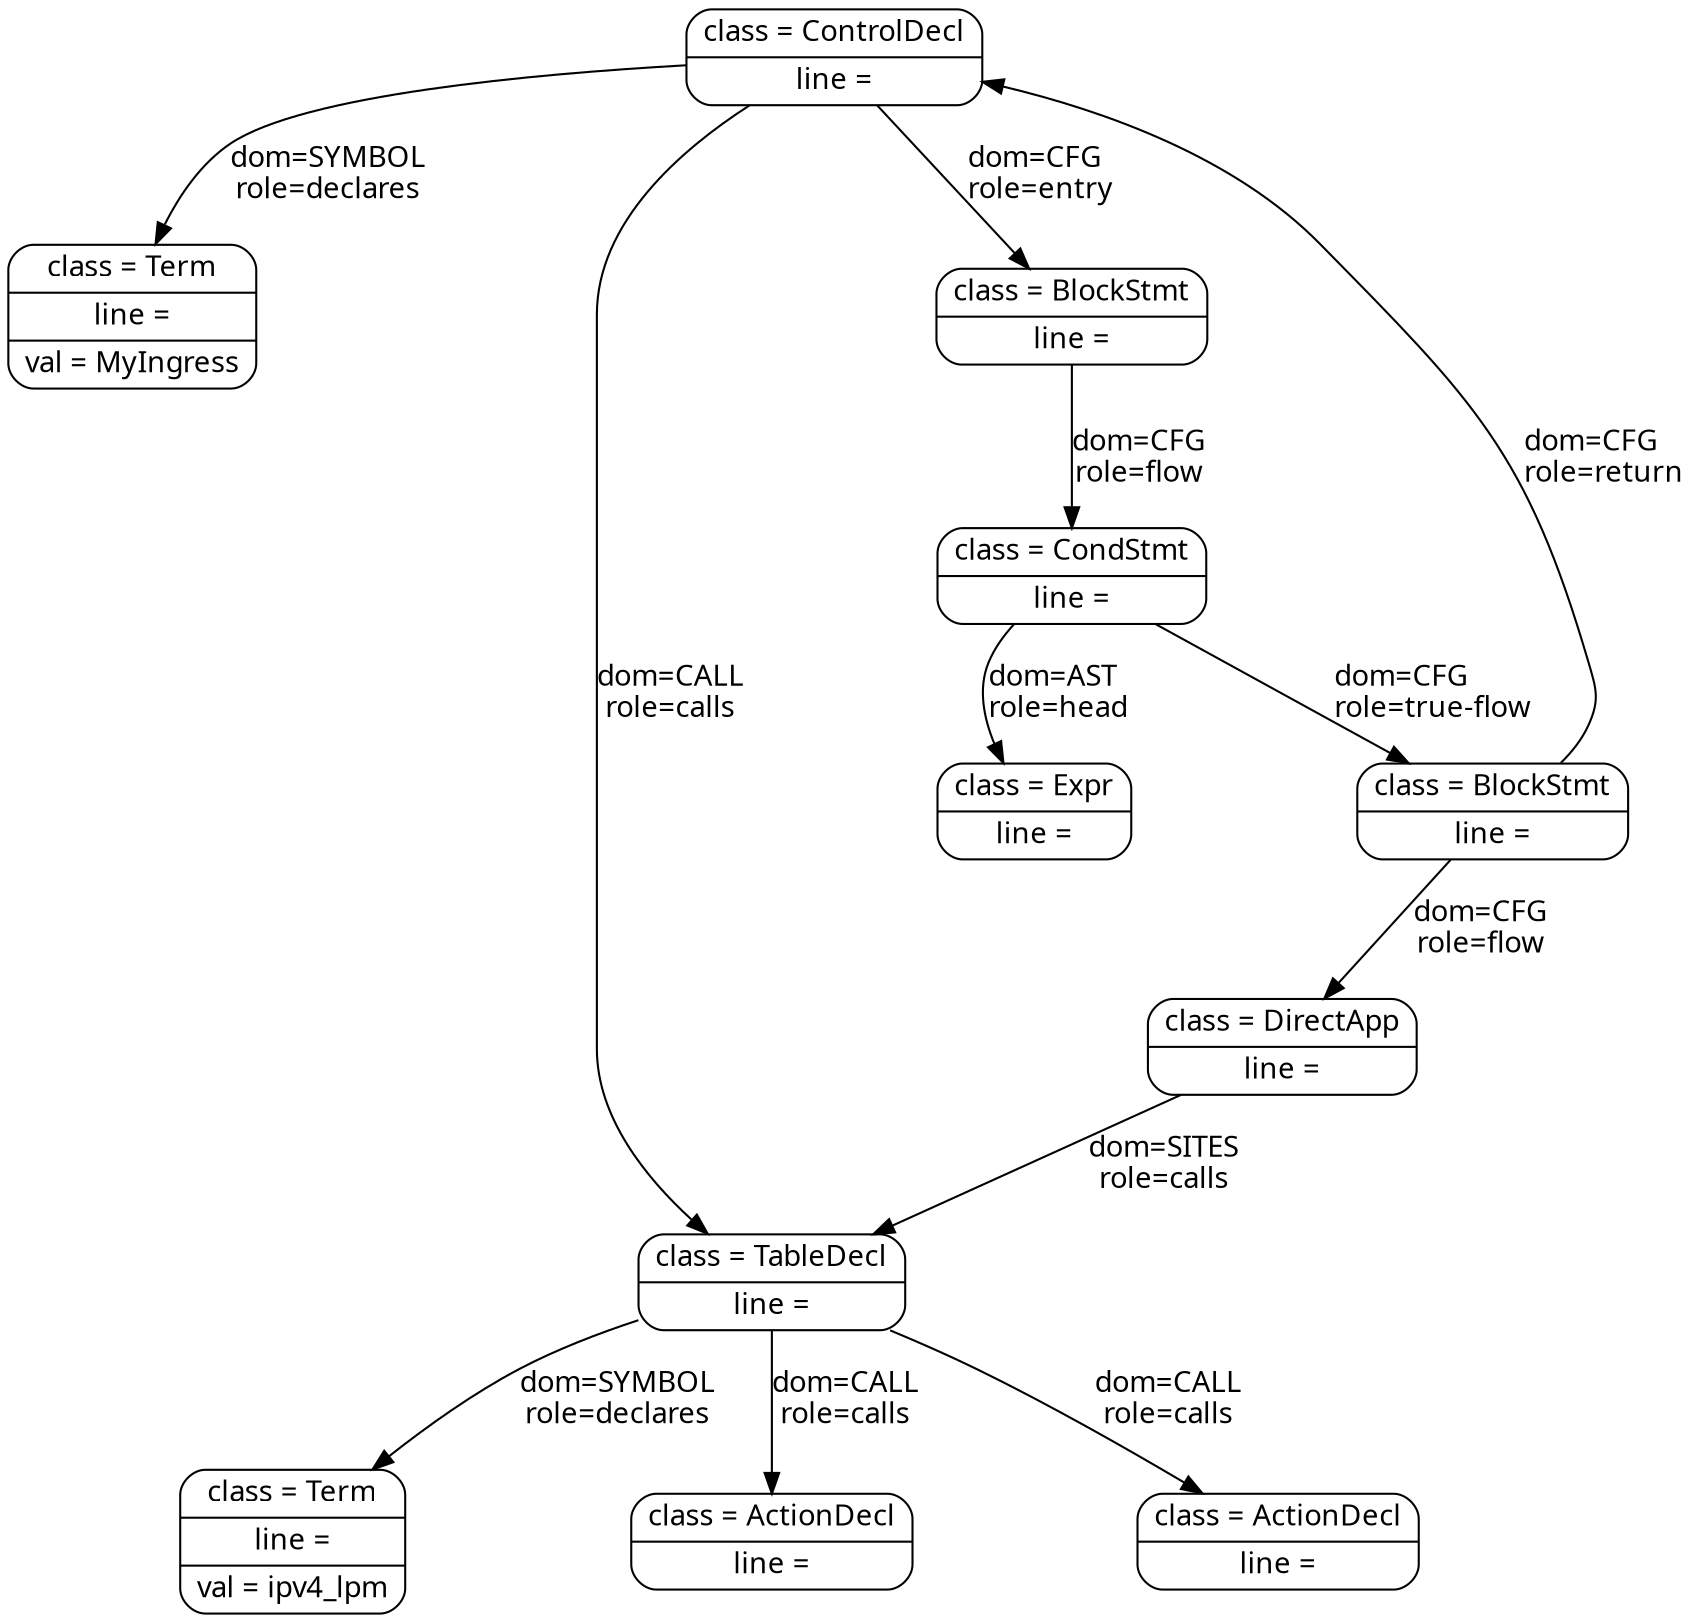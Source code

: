 digraph {
  graph [];
  margin=0;
  nodesep=1.5;
  node [shape = record, style=rounded, fontname = "STIXGeneral"];
  edge [ fontname = "STIXGeneral"];

  control [label="{ class = ControlDecl | line = }"];
  controlName [label="{ class = Term | line = | val = MyIngress}"];
  block [label="{ class = BlockStmt | line = }"];
  cond [label="{ class = CondStmt | line = }"];
  expr [label="{ class = Expr | line = }"];
  block2 [label="{ class = BlockStmt | line = }"];
  app [label="{ class = DirectApp | line = }"];
  table [label="{ class = TableDecl | line = }"];
  tabName [label="{ class = Term | line = | val = ipv4_lpm}"];
  act1 [label="{ class = ActionDecl | line = }"];
  act2 [label="{ class = ActionDecl | line = }"];

  control -> controlName [label="dom=SYMBOL\lrole=declares"];
  control -> block [label="dom=CFG\lrole=entry"];
  control -> table [label="dom=CALL\lrole=calls"];
  block -> cond [label="dom=CFG\lrole=flow"];
  cond -> block2 [label="dom=CFG\lrole=true-flow"];
  cond -> expr [label="dom=AST\lrole=head"];
  block2 -> app [label="dom=CFG\lrole=flow"];
  block2 -> control [label="dom=CFG\lrole=return"];
  app -> table [label="dom=SITES\lrole=calls"];
  table -> tabName [label="dom=SYMBOL\lrole=declares"];
  table -> act1 [label="dom=CALL\lrole=calls"];
  table -> act2 [label="dom=CALL\lrole=calls"];

}
